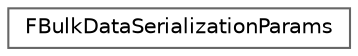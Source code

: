 digraph "Graphical Class Hierarchy"
{
 // INTERACTIVE_SVG=YES
 // LATEX_PDF_SIZE
  bgcolor="transparent";
  edge [fontname=Helvetica,fontsize=10,labelfontname=Helvetica,labelfontsize=10];
  node [fontname=Helvetica,fontsize=10,shape=box,height=0.2,width=0.4];
  rankdir="LR";
  Node0 [id="Node000000",label="FBulkDataSerializationParams",height=0.2,width=0.4,color="grey40", fillcolor="white", style="filled",URL="$d0/d21/structFBulkDataSerializationParams.html",tooltip="Parameters when serializing bulk data."];
}
